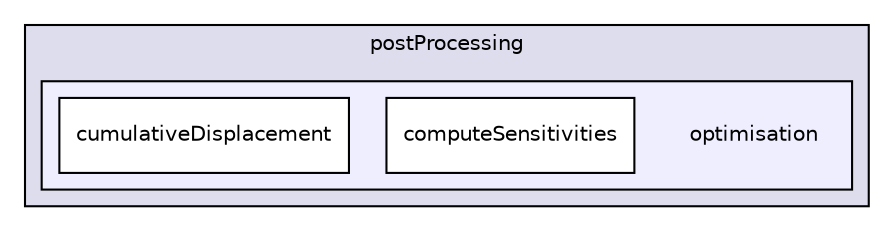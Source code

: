 digraph "applications/utilities/postProcessing/optimisation" {
  bgcolor=transparent;
  compound=true
  node [ fontsize="10", fontname="Helvetica"];
  edge [ labelfontsize="10", labelfontname="Helvetica"];
  subgraph clusterdir_b0c2b0d6e5b08bdff054b28f26ba51e7 {
    graph [ bgcolor="#ddddee", pencolor="black", label="postProcessing" fontname="Helvetica", fontsize="10", URL="dir_b0c2b0d6e5b08bdff054b28f26ba51e7.html"]
  subgraph clusterdir_f60f4f731e7d258de70031681d144881 {
    graph [ bgcolor="#eeeeff", pencolor="black", label="" URL="dir_f60f4f731e7d258de70031681d144881.html"];
    dir_f60f4f731e7d258de70031681d144881 [shape=plaintext label="optimisation"];
    dir_a6913a323f6c4f299d03b7fd783c720a [shape=box label="computeSensitivities" color="black" fillcolor="white" style="filled" URL="dir_a6913a323f6c4f299d03b7fd783c720a.html"];
    dir_71092b16f0ce64af1b8b9fc42714cd1c [shape=box label="cumulativeDisplacement" color="black" fillcolor="white" style="filled" URL="dir_71092b16f0ce64af1b8b9fc42714cd1c.html"];
  }
  }
}
